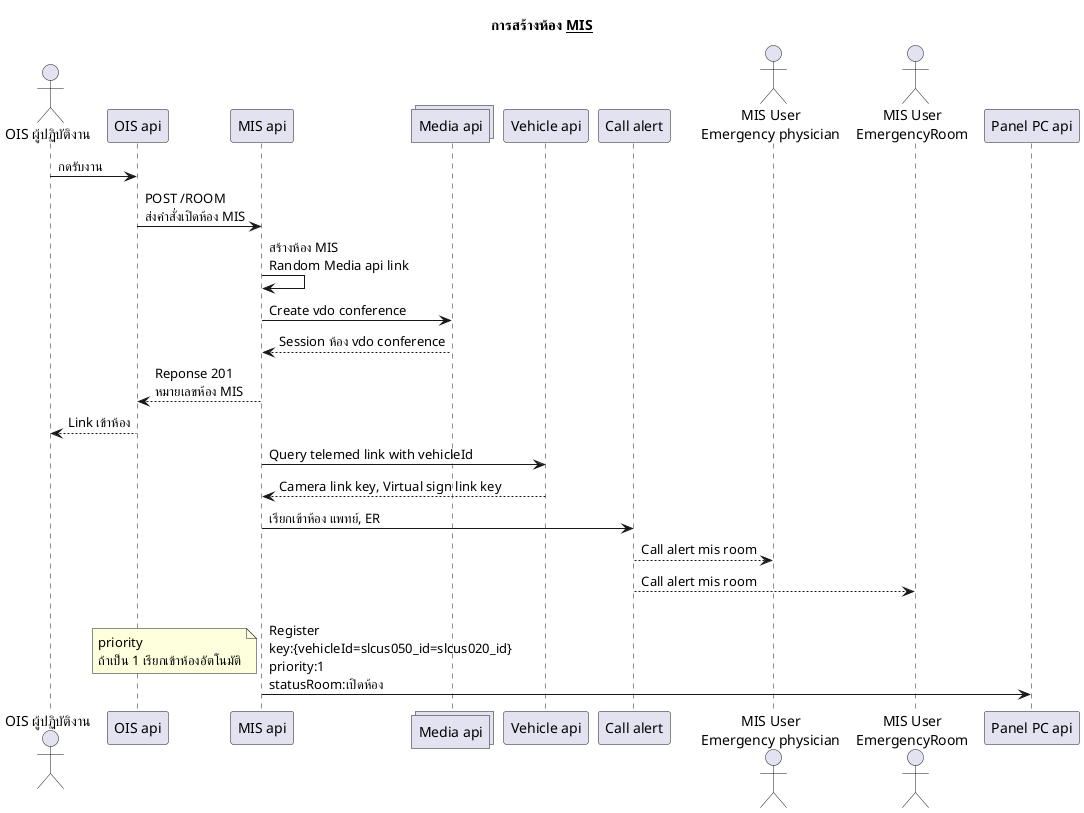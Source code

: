 @startuml
Title การสร้างห้อง __MIS__
  actor "OIS ผู้ปฏิบัติงาน" as OIS
  OIS -> "OIS api": กดรับงาน
  "OIS api"-> "MIS api": POST /ROOM\nส่งคำสั่งเปิดห้อง MIS
  "MIS api" -> "MIS api": สร้างห้อง MIS\nRandom Media api link

  collections "Media api" as MediaApi
  "MIS api" -> MediaApi: Create vdo conference
  "MIS api" <-- MediaApi: Session ห้อง vdo conference

  "OIS api"<-- "MIS api": Reponse 201\nหมายเลขห้อง MIS
  OIS <-- "OIS api": Link เข้าห้อง

  "MIS api" -> "Vehicle api": Query telemed link with vehicleId
  "MIS api" <-- "Vehicle api": Camera link key, Virtual sign link key

  "MIS api" -> "Call alert": เรียกเข้าห้อง แพทย์, ER

  actor "MIS User\nEmergency physician" as MD
  actor "MIS User\nEmergencyRoom" as ER

  "Call alert" --> MD: Call alert mis room
  "Call alert" --> ER: Call alert mis room

  "MIS api" -> "Panel PC api": \nRegister\nkey:{vehicleId=slcus050_id=slcus020_id}\npriority:1\nstatusRoom:เปิดห้อง
  note left: priority\nถ้าเป็น 1 เรียกเข้าห้องอัตโนมัติ
@enduml
